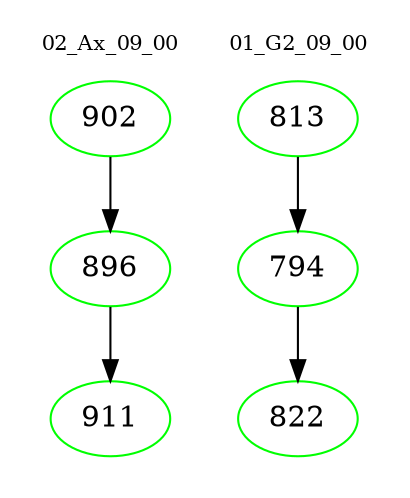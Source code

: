 digraph{
subgraph cluster_0 {
color = white
label = "02_Ax_09_00";
fontsize=10;
T0_902 [label="902", color="green"]
T0_902 -> T0_896 [color="black"]
T0_896 [label="896", color="green"]
T0_896 -> T0_911 [color="black"]
T0_911 [label="911", color="green"]
}
subgraph cluster_1 {
color = white
label = "01_G2_09_00";
fontsize=10;
T1_813 [label="813", color="green"]
T1_813 -> T1_794 [color="black"]
T1_794 [label="794", color="green"]
T1_794 -> T1_822 [color="black"]
T1_822 [label="822", color="green"]
}
}
